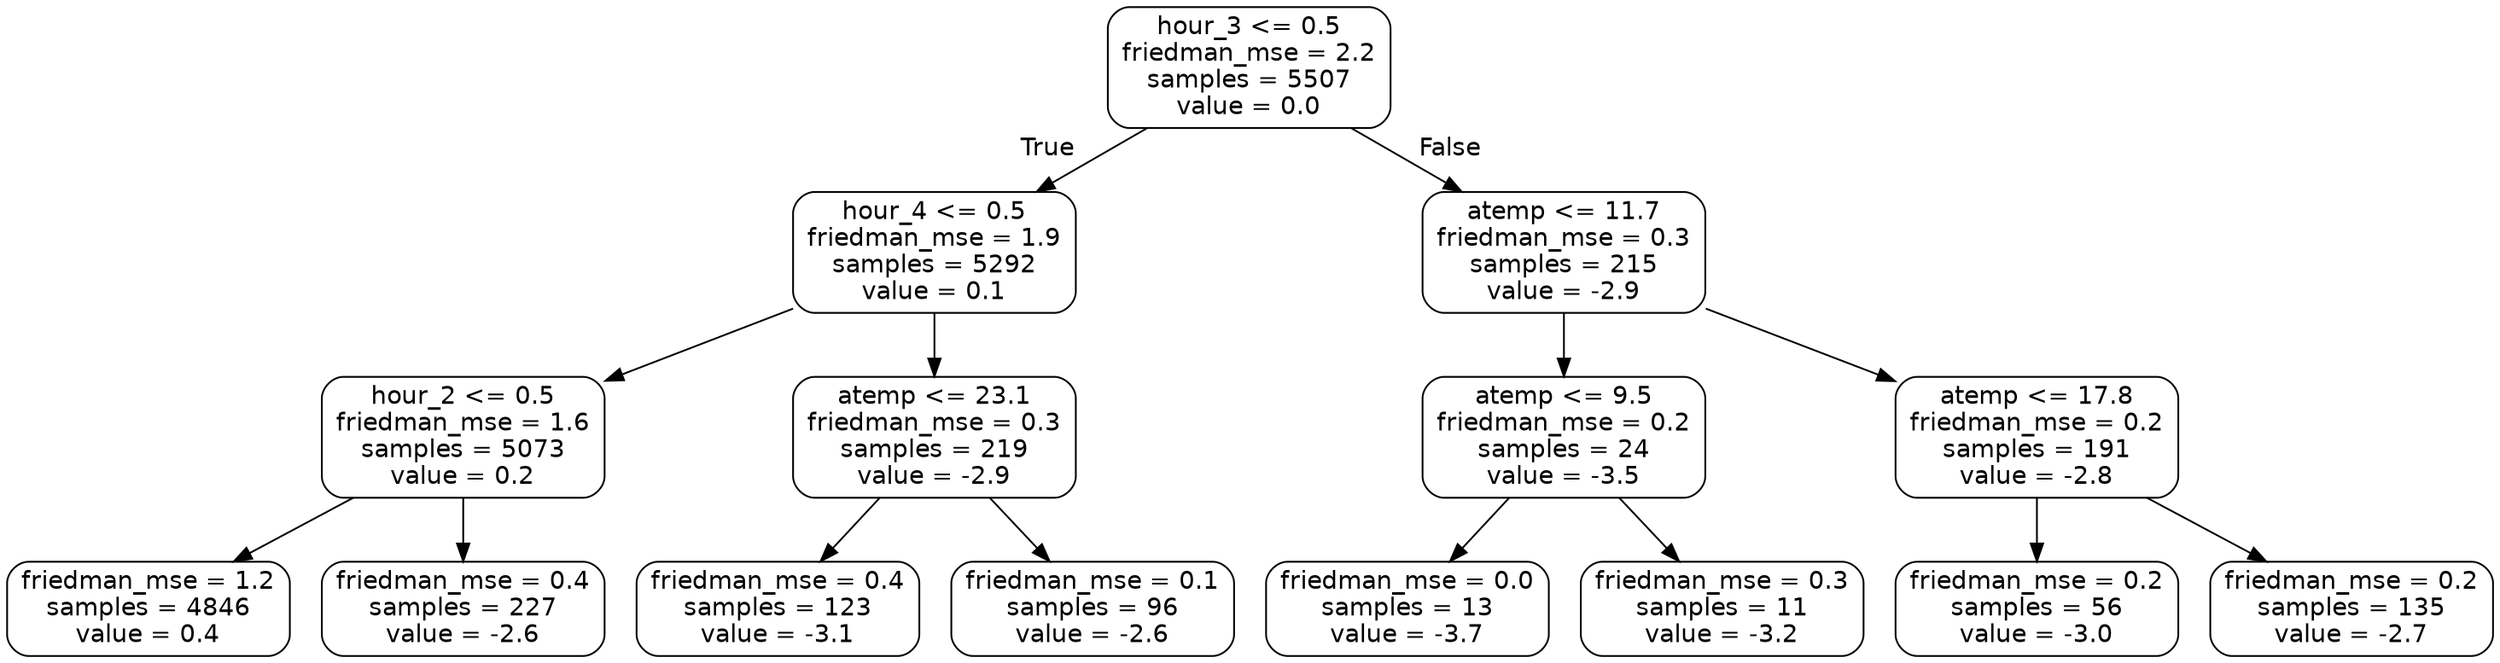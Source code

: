 digraph Tree {
node [shape=box, style="rounded", color="black", fontname=helvetica] ;
edge [fontname=helvetica] ;
0 [label="hour_3 <= 0.5\nfriedman_mse = 2.2\nsamples = 5507\nvalue = 0.0"] ;
1 [label="hour_4 <= 0.5\nfriedman_mse = 1.9\nsamples = 5292\nvalue = 0.1"] ;
0 -> 1 [labeldistance=2.5, labelangle=45, headlabel="True"] ;
2 [label="hour_2 <= 0.5\nfriedman_mse = 1.6\nsamples = 5073\nvalue = 0.2"] ;
1 -> 2 ;
3 [label="friedman_mse = 1.2\nsamples = 4846\nvalue = 0.4"] ;
2 -> 3 ;
4 [label="friedman_mse = 0.4\nsamples = 227\nvalue = -2.6"] ;
2 -> 4 ;
5 [label="atemp <= 23.1\nfriedman_mse = 0.3\nsamples = 219\nvalue = -2.9"] ;
1 -> 5 ;
6 [label="friedman_mse = 0.4\nsamples = 123\nvalue = -3.1"] ;
5 -> 6 ;
7 [label="friedman_mse = 0.1\nsamples = 96\nvalue = -2.6"] ;
5 -> 7 ;
8 [label="atemp <= 11.7\nfriedman_mse = 0.3\nsamples = 215\nvalue = -2.9"] ;
0 -> 8 [labeldistance=2.5, labelangle=-45, headlabel="False"] ;
9 [label="atemp <= 9.5\nfriedman_mse = 0.2\nsamples = 24\nvalue = -3.5"] ;
8 -> 9 ;
10 [label="friedman_mse = 0.0\nsamples = 13\nvalue = -3.7"] ;
9 -> 10 ;
11 [label="friedman_mse = 0.3\nsamples = 11\nvalue = -3.2"] ;
9 -> 11 ;
12 [label="atemp <= 17.8\nfriedman_mse = 0.2\nsamples = 191\nvalue = -2.8"] ;
8 -> 12 ;
13 [label="friedman_mse = 0.2\nsamples = 56\nvalue = -3.0"] ;
12 -> 13 ;
14 [label="friedman_mse = 0.2\nsamples = 135\nvalue = -2.7"] ;
12 -> 14 ;
}